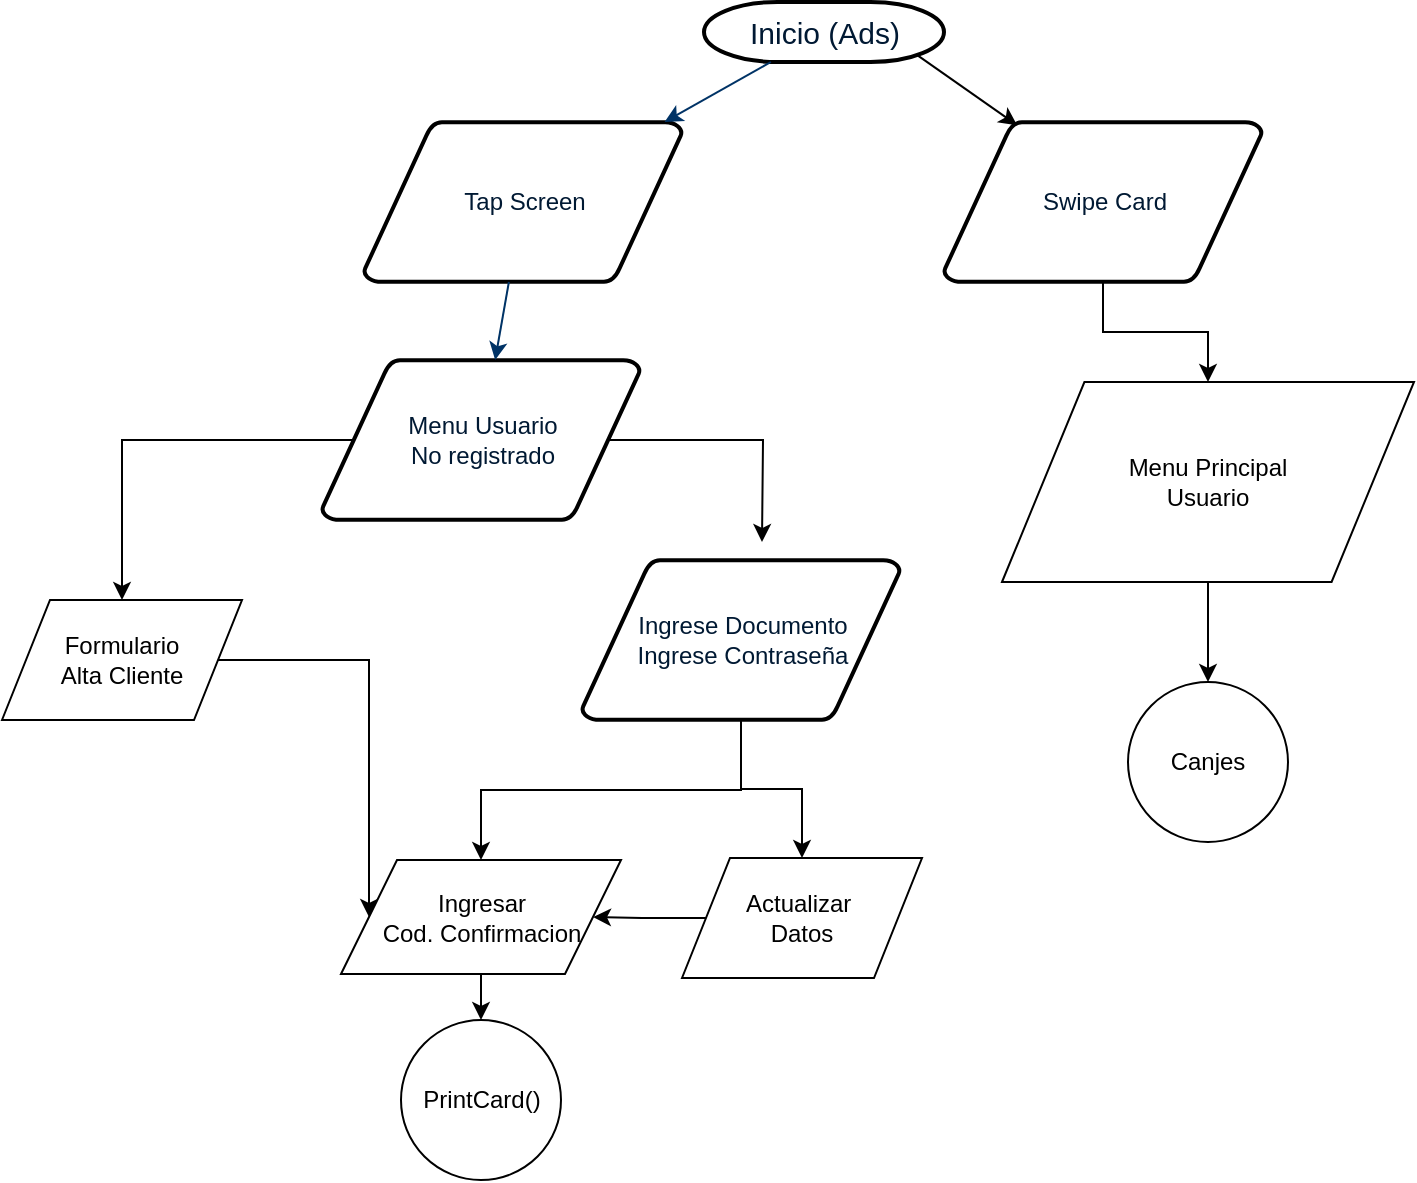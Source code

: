 <mxfile version="11.1.4" type="device"><diagram id="6a731a19-8d31-9384-78a2-239565b7b9f0" name="Page-1"><mxGraphModel dx="1102" dy="624" grid="1" gridSize="10" guides="1" tooltips="1" connect="1" arrows="1" fold="1" page="1" pageScale="1" pageWidth="1169" pageHeight="827" background="#ffffff" math="0" shadow="0"><root><mxCell id="0"/><mxCell id="1" parent="0"/><mxCell id="2" value="Inicio (Ads)" style="shape=mxgraph.flowchart.terminator;fillColor=#FFFFFF;strokeColor=#000000;strokeWidth=2;gradientColor=none;gradientDirection=north;fontColor=#001933;fontStyle=0;html=1;fontSize=15;" parent="1" vertex="1"><mxGeometry x="411" y="60" width="120" height="30" as="geometry"/></mxCell><mxCell id="3" value="Tap Screen" style="shape=mxgraph.flowchart.data;fillColor=#FFFFFF;strokeColor=#000000;strokeWidth=2;gradientColor=none;gradientDirection=north;fontColor=#001933;fontStyle=0;html=1;" parent="1" vertex="1"><mxGeometry x="241" y="120" width="159" height="80" as="geometry"/></mxCell><mxCell id="km-A0N543HY8OFUI32YR-12" value="" style="edgeStyle=orthogonalEdgeStyle;rounded=0;orthogonalLoop=1;jettySize=auto;html=1;exitX=0.095;exitY=0.5;exitDx=0;exitDy=0;exitPerimeter=0;" edge="1" parent="1" source="5" target="DcBLSTgWrN_Db8Nja27L-64"><mxGeometry relative="1" as="geometry"><mxPoint x="151" y="280" as="targetPoint"/></mxGeometry></mxCell><mxCell id="km-A0N543HY8OFUI32YR-25" value="" style="edgeStyle=orthogonalEdgeStyle;rounded=0;orthogonalLoop=1;jettySize=auto;html=1;exitX=0.905;exitY=0.5;exitDx=0;exitDy=0;exitPerimeter=0;" edge="1" parent="1" source="5"><mxGeometry relative="1" as="geometry"><mxPoint x="440" y="330" as="targetPoint"/></mxGeometry></mxCell><mxCell id="5" value="Menu Usuario &lt;br&gt;No registrado" style="shape=mxgraph.flowchart.data;fillColor=#FFFFFF;strokeColor=#000000;strokeWidth=2;gradientColor=none;gradientDirection=north;fontColor=#001933;fontStyle=0;html=1;" parent="1" vertex="1"><mxGeometry x="220" y="239" width="159" height="80" as="geometry"/></mxCell><mxCell id="7" style="fontColor=#001933;fontStyle=1;strokeColor=#003366;strokeWidth=1;html=1;" parent="1" source="2" target="3" edge="1"><mxGeometry relative="1" as="geometry"/></mxCell><mxCell id="8" style="fontColor=#001933;fontStyle=1;strokeColor=#003366;strokeWidth=1;html=1;" parent="1" source="3" target="5" edge="1"><mxGeometry relative="1" as="geometry"/></mxCell><mxCell id="km-A0N543HY8OFUI32YR-29" value="" style="edgeStyle=orthogonalEdgeStyle;rounded=0;orthogonalLoop=1;jettySize=auto;html=1;" edge="1" parent="1" source="DcBLSTgWrN_Db8Nja27L-55" target="DcBLSTgWrN_Db8Nja27L-74"><mxGeometry relative="1" as="geometry"/></mxCell><mxCell id="DcBLSTgWrN_Db8Nja27L-55" value="Swipe Card" style="shape=mxgraph.flowchart.data;fillColor=#FFFFFF;strokeColor=#000000;strokeWidth=2;gradientColor=none;gradientDirection=north;fontColor=#001933;fontStyle=0;html=1;" parent="1" vertex="1"><mxGeometry x="531" y="120" width="159" height="80" as="geometry"/></mxCell><mxCell id="DcBLSTgWrN_Db8Nja27L-58" value="" style="endArrow=classic;html=1;entryX=0.23;entryY=0.02;entryDx=0;entryDy=0;entryPerimeter=0;exitX=0.89;exitY=0.89;exitDx=0;exitDy=0;exitPerimeter=0;" parent="1" source="2" target="DcBLSTgWrN_Db8Nja27L-55" edge="1"><mxGeometry width="50" height="50" relative="1" as="geometry"><mxPoint x="341" y="140" as="sourcePoint"/><mxPoint x="601" y="110" as="targetPoint"/></mxGeometry></mxCell><mxCell id="km-A0N543HY8OFUI32YR-18" value="" style="edgeStyle=orthogonalEdgeStyle;rounded=0;orthogonalLoop=1;jettySize=auto;html=1;entryX=0;entryY=0.5;entryDx=0;entryDy=0;" edge="1" parent="1" source="DcBLSTgWrN_Db8Nja27L-64" target="km-A0N543HY8OFUI32YR-10"><mxGeometry relative="1" as="geometry"><mxPoint x="272" y="389" as="targetPoint"/></mxGeometry></mxCell><mxCell id="DcBLSTgWrN_Db8Nja27L-64" value="Formulario&lt;br&gt;Alta Cliente" style="shape=parallelogram;perimeter=parallelogramPerimeter;whiteSpace=wrap;html=1;" parent="1" vertex="1"><mxGeometry x="60" y="359" width="120" height="60" as="geometry"/></mxCell><mxCell id="km-A0N543HY8OFUI32YR-31" value="" style="edgeStyle=orthogonalEdgeStyle;rounded=0;orthogonalLoop=1;jettySize=auto;html=1;" edge="1" parent="1" source="DcBLSTgWrN_Db8Nja27L-74" target="km-A0N543HY8OFUI32YR-30"><mxGeometry relative="1" as="geometry"/></mxCell><mxCell id="DcBLSTgWrN_Db8Nja27L-74" value="Menu Principal&lt;br&gt;Usuario" style="shape=parallelogram;perimeter=parallelogramPerimeter;whiteSpace=wrap;html=1;" parent="1" vertex="1"><mxGeometry x="560" y="250" width="206" height="100" as="geometry"/></mxCell><mxCell id="DcBLSTgWrN_Db8Nja27L-81" value="PrintCard()" style="ellipse;whiteSpace=wrap;html=1;aspect=fixed;" parent="1" vertex="1"><mxGeometry x="259.5" y="569" width="80" height="80" as="geometry"/></mxCell><mxCell id="km-A0N543HY8OFUI32YR-20" value="" style="edgeStyle=orthogonalEdgeStyle;rounded=0;orthogonalLoop=1;jettySize=auto;html=1;entryX=1;entryY=0.5;entryDx=0;entryDy=0;" edge="1" parent="1" source="km-A0N543HY8OFUI32YR-9" target="km-A0N543HY8OFUI32YR-10"><mxGeometry relative="1" as="geometry"><mxPoint x="318" y="389" as="targetPoint"/></mxGeometry></mxCell><mxCell id="km-A0N543HY8OFUI32YR-9" value="Actualizar&amp;nbsp;&lt;br&gt;Datos" style="shape=parallelogram;perimeter=parallelogramPerimeter;whiteSpace=wrap;html=1;" vertex="1" parent="1"><mxGeometry x="400" y="488" width="120" height="60" as="geometry"/></mxCell><mxCell id="km-A0N543HY8OFUI32YR-22" value="" style="edgeStyle=orthogonalEdgeStyle;rounded=0;orthogonalLoop=1;jettySize=auto;html=1;" edge="1" parent="1" source="km-A0N543HY8OFUI32YR-10" target="DcBLSTgWrN_Db8Nja27L-81"><mxGeometry relative="1" as="geometry"/></mxCell><mxCell id="km-A0N543HY8OFUI32YR-10" value="Ingresar&lt;br&gt;Cod. Confirmacion&lt;br&gt;" style="shape=parallelogram;perimeter=parallelogramPerimeter;whiteSpace=wrap;html=1;" vertex="1" parent="1"><mxGeometry x="229.5" y="489" width="140" height="57" as="geometry"/></mxCell><mxCell id="km-A0N543HY8OFUI32YR-26" value="" style="edgeStyle=orthogonalEdgeStyle;rounded=0;orthogonalLoop=1;jettySize=auto;html=1;" edge="1" parent="1" source="km-A0N543HY8OFUI32YR-23" target="km-A0N543HY8OFUI32YR-9"><mxGeometry relative="1" as="geometry"/></mxCell><mxCell id="km-A0N543HY8OFUI32YR-28" value="" style="edgeStyle=orthogonalEdgeStyle;rounded=0;orthogonalLoop=1;jettySize=auto;html=1;" edge="1" parent="1" source="km-A0N543HY8OFUI32YR-23" target="km-A0N543HY8OFUI32YR-10"><mxGeometry relative="1" as="geometry"><mxPoint x="270" y="379" as="targetPoint"/></mxGeometry></mxCell><mxCell id="km-A0N543HY8OFUI32YR-23" value="Ingrese Documento&lt;br&gt;Ingrese Contraseña" style="shape=mxgraph.flowchart.data;fillColor=#FFFFFF;strokeColor=#000000;strokeWidth=2;gradientColor=none;gradientDirection=north;fontColor=#001933;fontStyle=0;html=1;" vertex="1" parent="1"><mxGeometry x="350" y="339" width="159" height="80" as="geometry"/></mxCell><mxCell id="km-A0N543HY8OFUI32YR-30" value="Canjes" style="ellipse;whiteSpace=wrap;html=1;aspect=fixed;" vertex="1" parent="1"><mxGeometry x="623" y="400" width="80" height="80" as="geometry"/></mxCell></root></mxGraphModel></diagram></mxfile>
